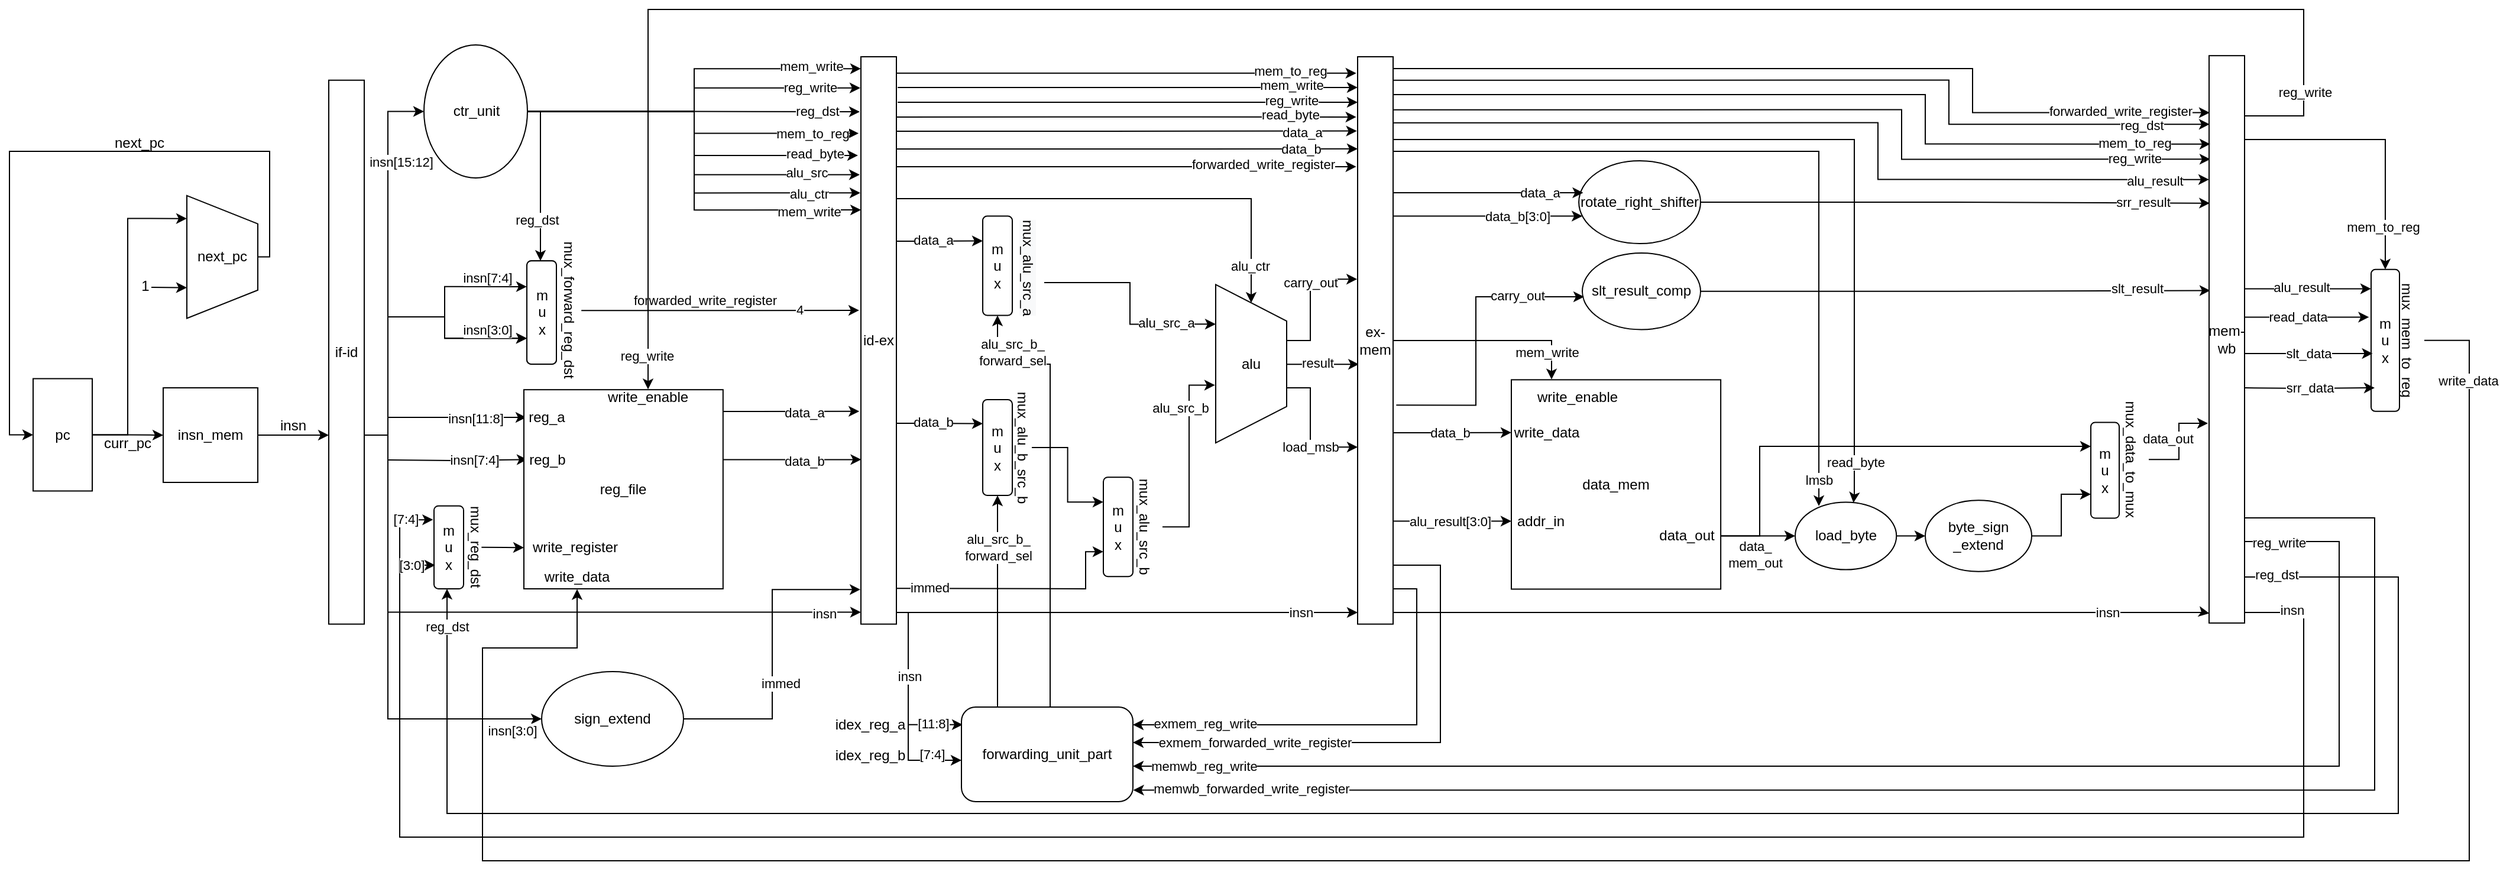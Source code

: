 <mxfile version="17.4.1"><diagram id="X9zZmPEaqtEekRVXDIqs" name="Page-1"><mxGraphModel dx="2631" dy="1833" grid="1" gridSize="10" guides="1" tooltips="1" connect="1" arrows="1" fold="1" page="1" pageScale="1" pageWidth="827" pageHeight="1169" math="0" shadow="0"><root><mxCell id="0"/><mxCell id="1" parent="0"/><mxCell id="cfhEfqjK3iJdFm8jVArX-40" style="edgeStyle=orthogonalEdgeStyle;rounded=0;orthogonalLoop=1;jettySize=auto;html=1;" edge="1" parent="1" source="cfhEfqjK3iJdFm8jVArX-1"><mxGeometry relative="1" as="geometry"><mxPoint x="400" y="570" as="targetPoint"/><Array as="points"><mxPoint x="400" y="570"/></Array></mxGeometry></mxCell><mxCell id="cfhEfqjK3iJdFm8jVArX-1" value="insn_mem" style="whiteSpace=wrap;html=1;aspect=fixed;" vertex="1" parent="1"><mxGeometry x="260" y="530" width="80" height="80" as="geometry"/></mxCell><mxCell id="cfhEfqjK3iJdFm8jVArX-44" style="edgeStyle=orthogonalEdgeStyle;rounded=0;orthogonalLoop=1;jettySize=auto;html=1;entryX=0;entryY=0.5;entryDx=0;entryDy=0;" edge="1" parent="1" source="cfhEfqjK3iJdFm8jVArX-2" target="cfhEfqjK3iJdFm8jVArX-6"><mxGeometry relative="1" as="geometry"><Array as="points"><mxPoint x="450" y="570"/><mxPoint x="450" y="810"/></Array></mxGeometry></mxCell><mxCell id="cfhEfqjK3iJdFm8jVArX-45" value="insn[3:0]" style="edgeLabel;html=1;align=center;verticalAlign=middle;resizable=0;points=[];" vertex="1" connectable="0" parent="cfhEfqjK3iJdFm8jVArX-44"><mxGeometry x="0.694" relative="1" as="geometry"><mxPoint x="34" y="10" as="offset"/></mxGeometry></mxCell><mxCell id="cfhEfqjK3iJdFm8jVArX-46" style="edgeStyle=orthogonalEdgeStyle;rounded=0;orthogonalLoop=1;jettySize=auto;html=1;entryX=0;entryY=0.5;entryDx=0;entryDy=0;" edge="1" parent="1" source="cfhEfqjK3iJdFm8jVArX-2" target="cfhEfqjK3iJdFm8jVArX-7"><mxGeometry relative="1" as="geometry"><Array as="points"><mxPoint x="450" y="570"/><mxPoint x="450" y="296"/></Array></mxGeometry></mxCell><mxCell id="cfhEfqjK3iJdFm8jVArX-47" value="insn[15:12]" style="edgeLabel;html=1;align=center;verticalAlign=middle;resizable=0;points=[];" vertex="1" connectable="0" parent="cfhEfqjK3iJdFm8jVArX-46"><mxGeometry x="0.827" relative="1" as="geometry"><mxPoint x="8" y="42" as="offset"/></mxGeometry></mxCell><mxCell id="cfhEfqjK3iJdFm8jVArX-48" style="edgeStyle=orthogonalEdgeStyle;rounded=0;orthogonalLoop=1;jettySize=auto;html=1;entryX=0;entryY=0.25;entryDx=0;entryDy=0;" edge="1" parent="1" target="cfhEfqjK3iJdFm8jVArX-8"><mxGeometry relative="1" as="geometry"><mxPoint x="450" y="470" as="sourcePoint"/><Array as="points"><mxPoint x="498" y="470"/><mxPoint x="498" y="444"/></Array></mxGeometry></mxCell><mxCell id="cfhEfqjK3iJdFm8jVArX-51" value="insn[7:4]" style="edgeLabel;html=1;align=center;verticalAlign=middle;resizable=0;points=[];" vertex="1" connectable="0" parent="cfhEfqjK3iJdFm8jVArX-48"><mxGeometry x="0.612" y="1" relative="1" as="geometry"><mxPoint x="-6" y="-7" as="offset"/></mxGeometry></mxCell><mxCell id="cfhEfqjK3iJdFm8jVArX-49" style="edgeStyle=orthogonalEdgeStyle;rounded=0;orthogonalLoop=1;jettySize=auto;html=1;entryX=0;entryY=0.75;entryDx=0;entryDy=0;" edge="1" parent="1" target="cfhEfqjK3iJdFm8jVArX-8"><mxGeometry relative="1" as="geometry"><mxPoint x="440" y="570" as="sourcePoint"/><Array as="points"><mxPoint x="450" y="570"/><mxPoint x="450" y="470"/><mxPoint x="498" y="470"/><mxPoint x="498" y="488"/></Array></mxGeometry></mxCell><mxCell id="cfhEfqjK3iJdFm8jVArX-52" value="insn[3:0]" style="edgeLabel;html=1;align=center;verticalAlign=middle;resizable=0;points=[];" vertex="1" connectable="0" parent="cfhEfqjK3iJdFm8jVArX-49"><mxGeometry x="0.473" y="3" relative="1" as="geometry"><mxPoint x="31" y="-4" as="offset"/></mxGeometry></mxCell><mxCell id="cfhEfqjK3iJdFm8jVArX-54" style="edgeStyle=orthogonalEdgeStyle;rounded=0;orthogonalLoop=1;jettySize=auto;html=1;" edge="1" parent="1" target="cfhEfqjK3iJdFm8jVArX-60"><mxGeometry relative="1" as="geometry"><mxPoint x="450" y="570" as="sourcePoint"/><Array as="points"><mxPoint x="450" y="555"/></Array></mxGeometry></mxCell><mxCell id="cfhEfqjK3iJdFm8jVArX-58" value="insn[11:8]" style="edgeLabel;html=1;align=center;verticalAlign=middle;resizable=0;points=[];" vertex="1" connectable="0" parent="cfhEfqjK3iJdFm8jVArX-54"><mxGeometry x="0.341" y="-1" relative="1" as="geometry"><mxPoint as="offset"/></mxGeometry></mxCell><mxCell id="cfhEfqjK3iJdFm8jVArX-57" style="edgeStyle=orthogonalEdgeStyle;rounded=0;orthogonalLoop=1;jettySize=auto;html=1;" edge="1" parent="1" target="cfhEfqjK3iJdFm8jVArX-61"><mxGeometry relative="1" as="geometry"><mxPoint x="450" y="591" as="sourcePoint"/><Array as="points"/></mxGeometry></mxCell><mxCell id="cfhEfqjK3iJdFm8jVArX-59" value="insn[7:4]" style="edgeLabel;html=1;align=center;verticalAlign=middle;resizable=0;points=[];" vertex="1" connectable="0" parent="cfhEfqjK3iJdFm8jVArX-57"><mxGeometry x="0.245" relative="1" as="geometry"><mxPoint as="offset"/></mxGeometry></mxCell><mxCell id="cfhEfqjK3iJdFm8jVArX-91" style="edgeStyle=orthogonalEdgeStyle;rounded=0;orthogonalLoop=1;jettySize=auto;html=1;entryX=0;entryY=0.979;entryDx=0;entryDy=0;entryPerimeter=0;" edge="1" parent="1" target="cfhEfqjK3iJdFm8jVArX-13"><mxGeometry relative="1" as="geometry"><mxPoint x="450" y="570" as="sourcePoint"/><Array as="points"><mxPoint x="450" y="720"/></Array></mxGeometry></mxCell><mxCell id="cfhEfqjK3iJdFm8jVArX-92" value="insn" style="edgeLabel;html=1;align=center;verticalAlign=middle;resizable=0;points=[];" vertex="1" connectable="0" parent="cfhEfqjK3iJdFm8jVArX-91"><mxGeometry x="0.888" y="-1" relative="1" as="geometry"><mxPoint as="offset"/></mxGeometry></mxCell><mxCell id="cfhEfqjK3iJdFm8jVArX-2" value="if-id" style="rounded=0;whiteSpace=wrap;html=1;" vertex="1" parent="1"><mxGeometry x="400" y="269.84" width="30" height="460" as="geometry"/></mxCell><mxCell id="cfhEfqjK3iJdFm8jVArX-35" style="edgeStyle=orthogonalEdgeStyle;rounded=0;orthogonalLoop=1;jettySize=auto;html=1;entryX=0;entryY=0.5;entryDx=0;entryDy=0;" edge="1" parent="1" source="cfhEfqjK3iJdFm8jVArX-4" target="cfhEfqjK3iJdFm8jVArX-1"><mxGeometry relative="1" as="geometry"/></mxCell><mxCell id="cfhEfqjK3iJdFm8jVArX-37" style="edgeStyle=orthogonalEdgeStyle;rounded=0;orthogonalLoop=1;jettySize=auto;html=1;entryX=0.187;entryY=1;entryDx=0;entryDy=0;entryPerimeter=0;" edge="1" parent="1" source="cfhEfqjK3iJdFm8jVArX-4" target="cfhEfqjK3iJdFm8jVArX-21"><mxGeometry relative="1" as="geometry"><Array as="points"><mxPoint x="230" y="570"/><mxPoint x="230" y="387"/></Array></mxGeometry></mxCell><mxCell id="cfhEfqjK3iJdFm8jVArX-4" value="pc" style="rounded=0;whiteSpace=wrap;html=1;" vertex="1" parent="1"><mxGeometry x="150" y="522.25" width="50" height="95" as="geometry"/></mxCell><mxCell id="cfhEfqjK3iJdFm8jVArX-87" style="edgeStyle=orthogonalEdgeStyle;rounded=0;orthogonalLoop=1;jettySize=auto;html=1;entryX=-0.015;entryY=0.939;entryDx=0;entryDy=0;entryPerimeter=0;" edge="1" parent="1" source="cfhEfqjK3iJdFm8jVArX-6" target="cfhEfqjK3iJdFm8jVArX-13"><mxGeometry relative="1" as="geometry"/></mxCell><mxCell id="cfhEfqjK3iJdFm8jVArX-88" value="immed" style="edgeLabel;html=1;align=center;verticalAlign=middle;resizable=0;points=[];" vertex="1" connectable="0" parent="cfhEfqjK3iJdFm8jVArX-87"><mxGeometry x="-0.615" y="2" relative="1" as="geometry"><mxPoint x="32" y="-28" as="offset"/></mxGeometry></mxCell><mxCell id="cfhEfqjK3iJdFm8jVArX-6" value="sign_extend" style="ellipse;whiteSpace=wrap;html=1;" vertex="1" parent="1"><mxGeometry x="580" y="770" width="120" height="80" as="geometry"/></mxCell><mxCell id="cfhEfqjK3iJdFm8jVArX-62" style="edgeStyle=orthogonalEdgeStyle;rounded=0;orthogonalLoop=1;jettySize=auto;html=1;" edge="1" parent="1" source="cfhEfqjK3iJdFm8jVArX-7" target="cfhEfqjK3iJdFm8jVArX-8"><mxGeometry relative="1" as="geometry"><Array as="points"><mxPoint x="579" y="296"/></Array></mxGeometry></mxCell><mxCell id="cfhEfqjK3iJdFm8jVArX-63" value="reg_dst" style="edgeLabel;html=1;align=center;verticalAlign=middle;resizable=0;points=[];" vertex="1" connectable="0" parent="cfhEfqjK3iJdFm8jVArX-62"><mxGeometry x="0.485" y="-3" relative="1" as="geometry"><mxPoint as="offset"/></mxGeometry></mxCell><mxCell id="cfhEfqjK3iJdFm8jVArX-69" style="edgeStyle=orthogonalEdgeStyle;rounded=0;orthogonalLoop=1;jettySize=auto;html=1;entryX=-0.033;entryY=0.097;entryDx=0;entryDy=0;entryPerimeter=0;" edge="1" parent="1" source="cfhEfqjK3iJdFm8jVArX-7" target="cfhEfqjK3iJdFm8jVArX-13"><mxGeometry relative="1" as="geometry"/></mxCell><mxCell id="cfhEfqjK3iJdFm8jVArX-70" value="reg_dst" style="edgeLabel;html=1;align=center;verticalAlign=middle;resizable=0;points=[];" vertex="1" connectable="0" parent="cfhEfqjK3iJdFm8jVArX-69"><mxGeometry x="0.743" y="1" relative="1" as="geometry"><mxPoint as="offset"/></mxGeometry></mxCell><mxCell id="cfhEfqjK3iJdFm8jVArX-71" style="edgeStyle=orthogonalEdgeStyle;rounded=0;orthogonalLoop=1;jettySize=auto;html=1;entryX=-0.017;entryY=0.055;entryDx=0;entryDy=0;entryPerimeter=0;" edge="1" parent="1" source="cfhEfqjK3iJdFm8jVArX-7" target="cfhEfqjK3iJdFm8jVArX-13"><mxGeometry relative="1" as="geometry"/></mxCell><mxCell id="cfhEfqjK3iJdFm8jVArX-72" value="reg_write" style="edgeLabel;html=1;align=center;verticalAlign=middle;resizable=0;points=[];" vertex="1" connectable="0" parent="cfhEfqjK3iJdFm8jVArX-71"><mxGeometry x="0.72" y="1" relative="1" as="geometry"><mxPoint as="offset"/></mxGeometry></mxCell><mxCell id="cfhEfqjK3iJdFm8jVArX-73" style="edgeStyle=orthogonalEdgeStyle;rounded=0;orthogonalLoop=1;jettySize=auto;html=1;entryX=0;entryY=0.021;entryDx=0;entryDy=0;entryPerimeter=0;" edge="1" parent="1" source="cfhEfqjK3iJdFm8jVArX-7" target="cfhEfqjK3iJdFm8jVArX-13"><mxGeometry relative="1" as="geometry"/></mxCell><mxCell id="cfhEfqjK3iJdFm8jVArX-74" value="mem_write" style="edgeLabel;html=1;align=center;verticalAlign=middle;resizable=0;points=[];" vertex="1" connectable="0" parent="cfhEfqjK3iJdFm8jVArX-73"><mxGeometry x="0.732" y="2" relative="1" as="geometry"><mxPoint as="offset"/></mxGeometry></mxCell><mxCell id="cfhEfqjK3iJdFm8jVArX-75" style="edgeStyle=orthogonalEdgeStyle;rounded=0;orthogonalLoop=1;jettySize=auto;html=1;entryX=-0.067;entryY=0.135;entryDx=0;entryDy=0;entryPerimeter=0;" edge="1" parent="1" source="cfhEfqjK3iJdFm8jVArX-7" target="cfhEfqjK3iJdFm8jVArX-13"><mxGeometry relative="1" as="geometry"/></mxCell><mxCell id="cfhEfqjK3iJdFm8jVArX-76" value="mem_to_reg" style="edgeLabel;html=1;align=center;verticalAlign=middle;resizable=0;points=[];" vertex="1" connectable="0" parent="cfhEfqjK3iJdFm8jVArX-75"><mxGeometry x="0.736" relative="1" as="geometry"><mxPoint as="offset"/></mxGeometry></mxCell><mxCell id="cfhEfqjK3iJdFm8jVArX-77" style="edgeStyle=orthogonalEdgeStyle;rounded=0;orthogonalLoop=1;jettySize=auto;html=1;entryX=-0.083;entryY=0.174;entryDx=0;entryDy=0;entryPerimeter=0;" edge="1" parent="1" source="cfhEfqjK3iJdFm8jVArX-7" target="cfhEfqjK3iJdFm8jVArX-13"><mxGeometry relative="1" as="geometry"/></mxCell><mxCell id="cfhEfqjK3iJdFm8jVArX-78" value="read_byte" style="edgeLabel;html=1;align=center;verticalAlign=middle;resizable=0;points=[];" vertex="1" connectable="0" parent="cfhEfqjK3iJdFm8jVArX-77"><mxGeometry x="0.805" y="-2" relative="1" as="geometry"><mxPoint x="-6" y="-4" as="offset"/></mxGeometry></mxCell><mxCell id="cfhEfqjK3iJdFm8jVArX-79" style="edgeStyle=orthogonalEdgeStyle;rounded=0;orthogonalLoop=1;jettySize=auto;html=1;entryX=-0.033;entryY=0.208;entryDx=0;entryDy=0;entryPerimeter=0;" edge="1" parent="1" source="cfhEfqjK3iJdFm8jVArX-7" target="cfhEfqjK3iJdFm8jVArX-13"><mxGeometry relative="1" as="geometry"/></mxCell><mxCell id="cfhEfqjK3iJdFm8jVArX-80" value="alu_src" style="edgeLabel;html=1;align=center;verticalAlign=middle;resizable=0;points=[];" vertex="1" connectable="0" parent="cfhEfqjK3iJdFm8jVArX-79"><mxGeometry x="0.728" y="2" relative="1" as="geometry"><mxPoint as="offset"/></mxGeometry></mxCell><mxCell id="cfhEfqjK3iJdFm8jVArX-81" style="edgeStyle=orthogonalEdgeStyle;rounded=0;orthogonalLoop=1;jettySize=auto;html=1;entryX=-0.017;entryY=0.24;entryDx=0;entryDy=0;entryPerimeter=0;" edge="1" parent="1" source="cfhEfqjK3iJdFm8jVArX-7" target="cfhEfqjK3iJdFm8jVArX-13"><mxGeometry relative="1" as="geometry"/></mxCell><mxCell id="cfhEfqjK3iJdFm8jVArX-82" value="alu_ctr" style="edgeLabel;html=1;align=center;verticalAlign=middle;resizable=0;points=[];" vertex="1" connectable="0" parent="cfhEfqjK3iJdFm8jVArX-81"><mxGeometry x="0.752" y="-1" relative="1" as="geometry"><mxPoint as="offset"/></mxGeometry></mxCell><mxCell id="cfhEfqjK3iJdFm8jVArX-89" style="edgeStyle=orthogonalEdgeStyle;rounded=0;orthogonalLoop=1;jettySize=auto;html=1;entryX=0.003;entryY=0.27;entryDx=0;entryDy=0;entryPerimeter=0;" edge="1" parent="1" source="cfhEfqjK3iJdFm8jVArX-7" target="cfhEfqjK3iJdFm8jVArX-13"><mxGeometry relative="1" as="geometry"/></mxCell><mxCell id="cfhEfqjK3iJdFm8jVArX-90" value="mem_write" style="edgeLabel;html=1;align=center;verticalAlign=middle;resizable=0;points=[];" vertex="1" connectable="0" parent="cfhEfqjK3iJdFm8jVArX-89"><mxGeometry x="0.758" y="-1" relative="1" as="geometry"><mxPoint as="offset"/></mxGeometry></mxCell><mxCell id="cfhEfqjK3iJdFm8jVArX-7" value="ctr_unit" style="ellipse;whiteSpace=wrap;html=1;rotation=0;" vertex="1" parent="1"><mxGeometry x="480.5" y="240" width="87.5" height="112.5" as="geometry"/></mxCell><mxCell id="cfhEfqjK3iJdFm8jVArX-8" value="m&lt;br&gt;u&lt;br&gt;x" style="rounded=1;whiteSpace=wrap;html=1;" vertex="1" parent="1"><mxGeometry x="567.5" y="422.59" width="25" height="87.41" as="geometry"/></mxCell><mxCell id="cfhEfqjK3iJdFm8jVArX-227" style="edgeStyle=orthogonalEdgeStyle;rounded=0;orthogonalLoop=1;jettySize=auto;html=1;" edge="1" parent="1" source="cfhEfqjK3iJdFm8jVArX-9" target="cfhEfqjK3iJdFm8jVArX-226"><mxGeometry relative="1" as="geometry"/></mxCell><mxCell id="cfhEfqjK3iJdFm8jVArX-9" value="mux_reg_dst" style="text;html=1;strokeColor=none;fillColor=none;align=center;verticalAlign=middle;whiteSpace=wrap;rounded=0;rotation=90;" vertex="1" parent="1"><mxGeometry x="494.21" y="659.96" width="60" height="9.92" as="geometry"/></mxCell><mxCell id="cfhEfqjK3iJdFm8jVArX-10" value="m&lt;br&gt;u&lt;br&gt;x" style="rounded=1;whiteSpace=wrap;html=1;" vertex="1" parent="1"><mxGeometry x="489" y="629.84" width="25" height="70.16" as="geometry"/></mxCell><mxCell id="cfhEfqjK3iJdFm8jVArX-83" style="edgeStyle=orthogonalEdgeStyle;rounded=0;orthogonalLoop=1;jettySize=auto;html=1;entryX=-0.047;entryY=0.625;entryDx=0;entryDy=0;entryPerimeter=0;" edge="1" parent="1" source="cfhEfqjK3iJdFm8jVArX-12" target="cfhEfqjK3iJdFm8jVArX-13"><mxGeometry relative="1" as="geometry"><Array as="points"><mxPoint x="760" y="550"/><mxPoint x="760" y="550"/></Array></mxGeometry></mxCell><mxCell id="cfhEfqjK3iJdFm8jVArX-84" value="data_a" style="edgeLabel;html=1;align=center;verticalAlign=middle;resizable=0;points=[];" vertex="1" connectable="0" parent="cfhEfqjK3iJdFm8jVArX-83"><mxGeometry x="0.188" y="-1" relative="1" as="geometry"><mxPoint as="offset"/></mxGeometry></mxCell><mxCell id="cfhEfqjK3iJdFm8jVArX-85" style="edgeStyle=orthogonalEdgeStyle;rounded=0;orthogonalLoop=1;jettySize=auto;html=1;entryX=0.008;entryY=0.71;entryDx=0;entryDy=0;entryPerimeter=0;" edge="1" parent="1" source="cfhEfqjK3iJdFm8jVArX-12" target="cfhEfqjK3iJdFm8jVArX-13"><mxGeometry relative="1" as="geometry"><Array as="points"><mxPoint x="792" y="591"/></Array></mxGeometry></mxCell><mxCell id="cfhEfqjK3iJdFm8jVArX-86" value="data_b" style="edgeLabel;html=1;align=center;verticalAlign=middle;resizable=0;points=[];" vertex="1" connectable="0" parent="cfhEfqjK3iJdFm8jVArX-85"><mxGeometry x="0.161" y="-1" relative="1" as="geometry"><mxPoint as="offset"/></mxGeometry></mxCell><mxCell id="cfhEfqjK3iJdFm8jVArX-12" value="reg_file" style="whiteSpace=wrap;html=1;aspect=fixed;" vertex="1" parent="1"><mxGeometry x="565" y="531.59" width="168.41" height="168.41" as="geometry"/></mxCell><mxCell id="cfhEfqjK3iJdFm8jVArX-97" style="edgeStyle=orthogonalEdgeStyle;rounded=0;orthogonalLoop=1;jettySize=auto;html=1;entryX=0;entryY=0.25;entryDx=0;entryDy=0;" edge="1" parent="1" source="cfhEfqjK3iJdFm8jVArX-13" target="cfhEfqjK3iJdFm8jVArX-14"><mxGeometry relative="1" as="geometry"><Array as="points"><mxPoint x="900" y="406"/><mxPoint x="900" y="406"/></Array></mxGeometry></mxCell><mxCell id="cfhEfqjK3iJdFm8jVArX-98" value="data_a" style="edgeLabel;html=1;align=center;verticalAlign=middle;resizable=0;points=[];" vertex="1" connectable="0" parent="cfhEfqjK3iJdFm8jVArX-97"><mxGeometry x="0.161" y="3" relative="1" as="geometry"><mxPoint x="-12" y="2" as="offset"/></mxGeometry></mxCell><mxCell id="cfhEfqjK3iJdFm8jVArX-99" style="edgeStyle=orthogonalEdgeStyle;rounded=0;orthogonalLoop=1;jettySize=auto;html=1;entryX=0;entryY=0.25;entryDx=0;entryDy=0;" edge="1" parent="1" source="cfhEfqjK3iJdFm8jVArX-13" target="cfhEfqjK3iJdFm8jVArX-18"><mxGeometry relative="1" as="geometry"><Array as="points"><mxPoint x="900" y="560"/><mxPoint x="900" y="560"/></Array></mxGeometry></mxCell><mxCell id="cfhEfqjK3iJdFm8jVArX-100" value="data_b" style="edgeLabel;html=1;align=center;verticalAlign=middle;resizable=0;points=[];" vertex="1" connectable="0" parent="cfhEfqjK3iJdFm8jVArX-99"><mxGeometry x="0.158" relative="1" as="geometry"><mxPoint x="-12" y="-1" as="offset"/></mxGeometry></mxCell><mxCell id="cfhEfqjK3iJdFm8jVArX-101" style="edgeStyle=orthogonalEdgeStyle;rounded=0;orthogonalLoop=1;jettySize=auto;html=1;entryX=0;entryY=0.75;entryDx=0;entryDy=0;exitX=1.012;exitY=0.937;exitDx=0;exitDy=0;exitPerimeter=0;" edge="1" parent="1" source="cfhEfqjK3iJdFm8jVArX-13" target="cfhEfqjK3iJdFm8jVArX-17"><mxGeometry relative="1" as="geometry"><Array as="points"><mxPoint x="883" y="700"/><mxPoint x="1040" y="700"/><mxPoint x="1040" y="669"/></Array></mxGeometry></mxCell><mxCell id="cfhEfqjK3iJdFm8jVArX-102" value="immed" style="edgeLabel;html=1;align=center;verticalAlign=middle;resizable=0;points=[];" vertex="1" connectable="0" parent="cfhEfqjK3iJdFm8jVArX-101"><mxGeometry x="-0.735" y="1" relative="1" as="geometry"><mxPoint as="offset"/></mxGeometry></mxCell><mxCell id="cfhEfqjK3iJdFm8jVArX-116" style="edgeStyle=orthogonalEdgeStyle;rounded=0;orthogonalLoop=1;jettySize=auto;html=1;entryX=0;entryY=0.25;entryDx=0;entryDy=0;" edge="1" parent="1"><mxGeometry relative="1" as="geometry"><mxPoint x="880" y="327.95" as="sourcePoint"/><mxPoint x="1270.0" y="327.91" as="targetPoint"/><Array as="points"><mxPoint x="910" y="327.95"/><mxPoint x="910" y="327.95"/></Array></mxGeometry></mxCell><mxCell id="cfhEfqjK3iJdFm8jVArX-117" value="data_b" style="edgeLabel;html=1;align=center;verticalAlign=middle;resizable=0;points=[];" vertex="1" connectable="0" parent="cfhEfqjK3iJdFm8jVArX-116"><mxGeometry x="0.75" relative="1" as="geometry"><mxPoint as="offset"/></mxGeometry></mxCell><mxCell id="cfhEfqjK3iJdFm8jVArX-118" style="edgeStyle=orthogonalEdgeStyle;rounded=0;orthogonalLoop=1;jettySize=auto;html=1;entryX=-0.022;entryY=0.206;entryDx=0;entryDy=0;entryPerimeter=0;" edge="1" parent="1"><mxGeometry relative="1" as="geometry"><mxPoint x="880" y="312.95" as="sourcePoint"/><mxPoint x="1269.34" y="312.797" as="targetPoint"/><Array as="points"><mxPoint x="1060" y="312.95"/><mxPoint x="1060" y="312.95"/></Array></mxGeometry></mxCell><mxCell id="cfhEfqjK3iJdFm8jVArX-119" value="data_a" style="edgeLabel;html=1;align=center;verticalAlign=middle;resizable=0;points=[];" vertex="1" connectable="0" parent="cfhEfqjK3iJdFm8jVArX-118"><mxGeometry x="0.76" y="-1" relative="1" as="geometry"><mxPoint as="offset"/></mxGeometry></mxCell><mxCell id="cfhEfqjK3iJdFm8jVArX-120" style="edgeStyle=orthogonalEdgeStyle;rounded=0;orthogonalLoop=1;jettySize=auto;html=1;entryX=-0.038;entryY=0.173;entryDx=0;entryDy=0;entryPerimeter=0;" edge="1" parent="1"><mxGeometry relative="1" as="geometry"><mxPoint x="880" y="300.95" as="sourcePoint"/><mxPoint x="1268.86" y="300.962" as="targetPoint"/><Array as="points"><mxPoint x="1040" y="300.95"/><mxPoint x="1040" y="300.95"/></Array></mxGeometry></mxCell><mxCell id="cfhEfqjK3iJdFm8jVArX-121" value="read_byte" style="edgeLabel;html=1;align=center;verticalAlign=middle;resizable=0;points=[];" vertex="1" connectable="0" parent="cfhEfqjK3iJdFm8jVArX-120"><mxGeometry x="0.713" y="2" relative="1" as="geometry"><mxPoint as="offset"/></mxGeometry></mxCell><mxCell id="cfhEfqjK3iJdFm8jVArX-132" style="edgeStyle=orthogonalEdgeStyle;rounded=0;orthogonalLoop=1;jettySize=auto;html=1;entryX=1;entryY=0.5;entryDx=0;entryDy=0;" edge="1" parent="1" source="cfhEfqjK3iJdFm8jVArX-13" target="cfhEfqjK3iJdFm8jVArX-20"><mxGeometry relative="1" as="geometry"><Array as="points"><mxPoint x="1180" y="370"/></Array></mxGeometry></mxCell><mxCell id="cfhEfqjK3iJdFm8jVArX-133" value="alu_ctr" style="edgeLabel;html=1;align=center;verticalAlign=middle;resizable=0;points=[];" vertex="1" connectable="0" parent="cfhEfqjK3iJdFm8jVArX-132"><mxGeometry x="0.837" y="-1" relative="1" as="geometry"><mxPoint as="offset"/></mxGeometry></mxCell><mxCell id="cfhEfqjK3iJdFm8jVArX-240" style="edgeStyle=orthogonalEdgeStyle;rounded=0;orthogonalLoop=1;jettySize=auto;html=1;entryX=0.007;entryY=0.186;entryDx=0;entryDy=0;entryPerimeter=0;" edge="1" parent="1" source="cfhEfqjK3iJdFm8jVArX-13" target="cfhEfqjK3iJdFm8jVArX-33"><mxGeometry relative="1" as="geometry"><Array as="points"><mxPoint x="890" y="720"/><mxPoint x="890" y="815"/></Array></mxGeometry></mxCell><mxCell id="cfhEfqjK3iJdFm8jVArX-244" value="[11:8]" style="edgeLabel;html=1;align=center;verticalAlign=middle;resizable=0;points=[];" vertex="1" connectable="0" parent="cfhEfqjK3iJdFm8jVArX-240"><mxGeometry x="0.662" y="1" relative="1" as="geometry"><mxPoint as="offset"/></mxGeometry></mxCell><mxCell id="cfhEfqjK3iJdFm8jVArX-241" value="[7:4]" style="edgeStyle=orthogonalEdgeStyle;rounded=0;orthogonalLoop=1;jettySize=auto;html=1;entryX=0;entryY=0.75;entryDx=0;entryDy=0;" edge="1" parent="1"><mxGeometry x="0.722" y="5" relative="1" as="geometry"><mxPoint x="900" y="720" as="sourcePoint"/><mxPoint x="935.0" y="845" as="targetPoint"/><Array as="points"><mxPoint x="890" y="720"/><mxPoint x="890" y="845"/></Array><mxPoint as="offset"/></mxGeometry></mxCell><mxCell id="cfhEfqjK3iJdFm8jVArX-243" value="insn" style="edgeLabel;html=1;align=center;verticalAlign=middle;resizable=0;points=[];" vertex="1" connectable="0" parent="cfhEfqjK3iJdFm8jVArX-241"><mxGeometry x="-0.612" y="1" relative="1" as="geometry"><mxPoint y="29" as="offset"/></mxGeometry></mxCell><mxCell id="cfhEfqjK3iJdFm8jVArX-13" value="id-ex" style="rounded=0;whiteSpace=wrap;html=1;" vertex="1" parent="1"><mxGeometry x="850" y="250" width="30" height="479.84" as="geometry"/></mxCell><mxCell id="cfhEfqjK3iJdFm8jVArX-14" value="m&lt;br&gt;u&lt;br&gt;x" style="rounded=1;whiteSpace=wrap;html=1;" vertex="1" parent="1"><mxGeometry x="953" y="384.75" width="25" height="84" as="geometry"/></mxCell><mxCell id="cfhEfqjK3iJdFm8jVArX-104" style="edgeStyle=orthogonalEdgeStyle;rounded=0;orthogonalLoop=1;jettySize=auto;html=1;entryX=0.635;entryY=1.009;entryDx=0;entryDy=0;entryPerimeter=0;" edge="1" parent="1" source="cfhEfqjK3iJdFm8jVArX-15" target="cfhEfqjK3iJdFm8jVArX-20"><mxGeometry relative="1" as="geometry"/></mxCell><mxCell id="cfhEfqjK3iJdFm8jVArX-108" value="alu_src_b" style="edgeLabel;html=1;align=center;verticalAlign=middle;resizable=0;points=[];" vertex="1" connectable="0" parent="cfhEfqjK3iJdFm8jVArX-104"><mxGeometry x="0.154" relative="1" as="geometry"><mxPoint x="-8" y="-28" as="offset"/></mxGeometry></mxCell><mxCell id="cfhEfqjK3iJdFm8jVArX-15" value="mux_alu_src_b" style="text;html=1;strokeColor=none;fillColor=none;align=center;verticalAlign=middle;whiteSpace=wrap;rounded=0;rotation=90;" vertex="1" parent="1"><mxGeometry x="1060" y="632.59" width="60" height="30" as="geometry"/></mxCell><mxCell id="cfhEfqjK3iJdFm8jVArX-105" style="edgeStyle=orthogonalEdgeStyle;rounded=0;orthogonalLoop=1;jettySize=auto;html=1;entryX=0.75;entryY=0;entryDx=0;entryDy=0;" edge="1" parent="1" source="cfhEfqjK3iJdFm8jVArX-16" target="cfhEfqjK3iJdFm8jVArX-20"><mxGeometry relative="1" as="geometry"/></mxCell><mxCell id="cfhEfqjK3iJdFm8jVArX-107" value="alu_src_a" style="edgeLabel;html=1;align=center;verticalAlign=middle;resizable=0;points=[];" vertex="1" connectable="0" parent="cfhEfqjK3iJdFm8jVArX-105"><mxGeometry x="0.531" y="1" relative="1" as="geometry"><mxPoint as="offset"/></mxGeometry></mxCell><mxCell id="cfhEfqjK3iJdFm8jVArX-16" value="&lt;span style=&quot;color: rgb(0 , 0 , 0) ; font-family: &amp;#34;helvetica&amp;#34; ; font-size: 12px ; font-style: normal ; font-weight: 400 ; letter-spacing: normal ; text-align: center ; text-indent: 0px ; text-transform: none ; word-spacing: 0px ; background-color: rgb(248 , 249 , 250) ; display: inline ; float: none&quot;&gt;mux_alu_src_a&lt;/span&gt;" style="text;whiteSpace=wrap;html=1;rotation=90;" vertex="1" parent="1"><mxGeometry x="935" y="426" width="110" height="30" as="geometry"/></mxCell><mxCell id="cfhEfqjK3iJdFm8jVArX-17" value="m&lt;br&gt;u&lt;br&gt;x" style="rounded=1;whiteSpace=wrap;html=1;" vertex="1" parent="1"><mxGeometry x="1055" y="605.59" width="25" height="84" as="geometry"/></mxCell><mxCell id="cfhEfqjK3iJdFm8jVArX-18" value="m&lt;br&gt;u&lt;br&gt;x" style="rounded=1;whiteSpace=wrap;html=1;" vertex="1" parent="1"><mxGeometry x="953" y="540" width="25" height="81" as="geometry"/></mxCell><mxCell id="cfhEfqjK3iJdFm8jVArX-103" style="edgeStyle=orthogonalEdgeStyle;rounded=0;orthogonalLoop=1;jettySize=auto;html=1;entryX=0;entryY=0.25;entryDx=0;entryDy=0;" edge="1" parent="1" source="cfhEfqjK3iJdFm8jVArX-19" target="cfhEfqjK3iJdFm8jVArX-17"><mxGeometry relative="1" as="geometry"><mxPoint x="1000" y="581" as="sourcePoint"/></mxGeometry></mxCell><mxCell id="cfhEfqjK3iJdFm8jVArX-19" value="mux_alu_b_src_b" style="text;html=1;strokeColor=none;fillColor=none;align=center;verticalAlign=middle;whiteSpace=wrap;rounded=0;rotation=90;" vertex="1" parent="1"><mxGeometry x="956.75" y="572.75" width="60" height="15.5" as="geometry"/></mxCell><mxCell id="cfhEfqjK3iJdFm8jVArX-110" style="edgeStyle=orthogonalEdgeStyle;rounded=0;orthogonalLoop=1;jettySize=auto;html=1;entryX=0.036;entryY=0.542;entryDx=0;entryDy=0;entryPerimeter=0;" edge="1" parent="1" source="cfhEfqjK3iJdFm8jVArX-20" target="cfhEfqjK3iJdFm8jVArX-109"><mxGeometry relative="1" as="geometry"><Array as="points"><mxPoint x="1240" y="510"/></Array></mxGeometry></mxCell><mxCell id="cfhEfqjK3iJdFm8jVArX-111" value="result" style="edgeLabel;html=1;align=center;verticalAlign=middle;resizable=0;points=[];" vertex="1" connectable="0" parent="cfhEfqjK3iJdFm8jVArX-110"><mxGeometry x="-0.151" y="1" relative="1" as="geometry"><mxPoint as="offset"/></mxGeometry></mxCell><mxCell id="cfhEfqjK3iJdFm8jVArX-112" style="edgeStyle=orthogonalEdgeStyle;rounded=0;orthogonalLoop=1;jettySize=auto;html=1;entryX=-0.014;entryY=0.392;entryDx=0;entryDy=0;entryPerimeter=0;" edge="1" parent="1" source="cfhEfqjK3iJdFm8jVArX-20" target="cfhEfqjK3iJdFm8jVArX-109"><mxGeometry relative="1" as="geometry"><Array as="points"><mxPoint x="1230" y="490"/><mxPoint x="1230" y="438"/></Array></mxGeometry></mxCell><mxCell id="cfhEfqjK3iJdFm8jVArX-113" value="carry_out" style="edgeLabel;html=1;align=center;verticalAlign=middle;resizable=0;points=[];" vertex="1" connectable="0" parent="cfhEfqjK3iJdFm8jVArX-112"><mxGeometry x="0.541" y="1" relative="1" as="geometry"><mxPoint x="-14" y="4" as="offset"/></mxGeometry></mxCell><mxCell id="cfhEfqjK3iJdFm8jVArX-114" style="edgeStyle=orthogonalEdgeStyle;rounded=0;orthogonalLoop=1;jettySize=auto;html=1;entryX=0;entryY=0.688;entryDx=0;entryDy=0;entryPerimeter=0;" edge="1" parent="1" source="cfhEfqjK3iJdFm8jVArX-20" target="cfhEfqjK3iJdFm8jVArX-109"><mxGeometry relative="1" as="geometry"><Array as="points"><mxPoint x="1230" y="530"/><mxPoint x="1230" y="580"/></Array></mxGeometry></mxCell><mxCell id="cfhEfqjK3iJdFm8jVArX-115" value="load_msb" style="edgeLabel;html=1;align=center;verticalAlign=middle;resizable=0;points=[];" vertex="1" connectable="0" parent="cfhEfqjK3iJdFm8jVArX-114"><mxGeometry x="0.485" y="1" relative="1" as="geometry"><mxPoint x="-12" y="1" as="offset"/></mxGeometry></mxCell><mxCell id="cfhEfqjK3iJdFm8jVArX-20" value="alu" style="verticalLabelPosition=middle;verticalAlign=middle;html=1;shape=trapezoid;perimeter=trapezoidPerimeter;whiteSpace=wrap;size=0.23;arcSize=10;flipV=1;labelPosition=center;align=center;rotation=0;flipH=1;direction=north;" vertex="1" parent="1"><mxGeometry x="1150" y="442.71" width="60" height="133.84" as="geometry"/></mxCell><mxCell id="cfhEfqjK3iJdFm8jVArX-36" style="edgeStyle=orthogonalEdgeStyle;rounded=0;orthogonalLoop=1;jettySize=auto;html=1;entryX=0;entryY=0.5;entryDx=0;entryDy=0;" edge="1" parent="1" source="cfhEfqjK3iJdFm8jVArX-21" target="cfhEfqjK3iJdFm8jVArX-4"><mxGeometry relative="1" as="geometry"><Array as="points"><mxPoint x="350" y="419"/><mxPoint x="350" y="330"/><mxPoint x="130" y="330"/><mxPoint x="130" y="570"/></Array></mxGeometry></mxCell><mxCell id="cfhEfqjK3iJdFm8jVArX-21" value="next_pc" style="verticalLabelPosition=middle;verticalAlign=middle;html=1;shape=trapezoid;perimeter=trapezoidPerimeter;whiteSpace=wrap;size=0.23;arcSize=10;flipV=1;labelPosition=center;align=center;rotation=0;flipH=1;direction=north;" vertex="1" parent="1"><mxGeometry x="280" y="367.41" width="60" height="103.84" as="geometry"/></mxCell><mxCell id="cfhEfqjK3iJdFm8jVArX-185" style="edgeStyle=orthogonalEdgeStyle;rounded=0;orthogonalLoop=1;jettySize=auto;html=1;entryX=0;entryY=0.25;entryDx=0;entryDy=0;exitX=1;exitY=0.5;exitDx=0;exitDy=0;" edge="1" parent="1" source="cfhEfqjK3iJdFm8jVArX-166" target="cfhEfqjK3iJdFm8jVArX-30"><mxGeometry relative="1" as="geometry"><Array as="points"><mxPoint x="1610" y="655"/><mxPoint x="1610" y="580"/></Array></mxGeometry></mxCell><mxCell id="cfhEfqjK3iJdFm8jVArX-23" value="data_mem" style="whiteSpace=wrap;html=1;aspect=fixed;" vertex="1" parent="1"><mxGeometry x="1400" y="523.19" width="177.06" height="177.06" as="geometry"/></mxCell><mxCell id="cfhEfqjK3iJdFm8jVArX-24" value="m&lt;br&gt;u&lt;br&gt;x" style="rounded=1;whiteSpace=wrap;html=1;" vertex="1" parent="1"><mxGeometry x="2127" y="429.92" width="24" height="120" as="geometry"/></mxCell><mxCell id="cfhEfqjK3iJdFm8jVArX-212" style="edgeStyle=orthogonalEdgeStyle;rounded=0;orthogonalLoop=1;jettySize=auto;html=1;entryX=0.5;entryY=1;entryDx=0;entryDy=0;" edge="1" parent="1" source="cfhEfqjK3iJdFm8jVArX-25" target="cfhEfqjK3iJdFm8jVArX-213"><mxGeometry relative="1" as="geometry"><mxPoint x="550" y="710" as="targetPoint"/><Array as="points"><mxPoint x="2210" y="490"/><mxPoint x="2210" y="930"/><mxPoint x="530" y="930"/><mxPoint x="530" y="750"/><mxPoint x="610" y="750"/></Array></mxGeometry></mxCell><mxCell id="cfhEfqjK3iJdFm8jVArX-218" value="write_data" style="edgeLabel;html=1;align=center;verticalAlign=middle;resizable=0;points=[];" vertex="1" connectable="0" parent="cfhEfqjK3iJdFm8jVArX-212"><mxGeometry x="-0.942" y="-1" relative="1" as="geometry"><mxPoint as="offset"/></mxGeometry></mxCell><mxCell id="cfhEfqjK3iJdFm8jVArX-25" value="mux_mem_to_reg" style="text;html=1;strokeColor=none;fillColor=none;align=center;verticalAlign=middle;whiteSpace=wrap;rounded=0;rotation=90;" vertex="1" parent="1"><mxGeometry x="2127" y="474.92" width="60" height="30" as="geometry"/></mxCell><mxCell id="cfhEfqjK3iJdFm8jVArX-188" style="edgeStyle=orthogonalEdgeStyle;rounded=0;orthogonalLoop=1;jettySize=auto;html=1;entryX=0.033;entryY=0.414;entryDx=0;entryDy=0;entryPerimeter=0;" edge="1" parent="1" source="cfhEfqjK3iJdFm8jVArX-27" target="cfhEfqjK3iJdFm8jVArX-160"><mxGeometry relative="1" as="geometry"/></mxCell><mxCell id="cfhEfqjK3iJdFm8jVArX-193" value="slt_result" style="edgeLabel;html=1;align=center;verticalAlign=middle;resizable=0;points=[];" vertex="1" connectable="0" parent="cfhEfqjK3iJdFm8jVArX-188"><mxGeometry x="0.712" y="2" relative="1" as="geometry"><mxPoint as="offset"/></mxGeometry></mxCell><mxCell id="cfhEfqjK3iJdFm8jVArX-27" value="slt_result_comp" style="ellipse;whiteSpace=wrap;html=1;" vertex="1" parent="1"><mxGeometry x="1460" y="416" width="100" height="64.75" as="geometry"/></mxCell><mxCell id="cfhEfqjK3iJdFm8jVArX-189" style="edgeStyle=orthogonalEdgeStyle;rounded=0;orthogonalLoop=1;jettySize=auto;html=1;entryX=0.021;entryY=0.26;entryDx=0;entryDy=0;entryPerimeter=0;" edge="1" parent="1" source="cfhEfqjK3iJdFm8jVArX-28" target="cfhEfqjK3iJdFm8jVArX-160"><mxGeometry relative="1" as="geometry"><mxPoint x="1970" y="370" as="targetPoint"/></mxGeometry></mxCell><mxCell id="cfhEfqjK3iJdFm8jVArX-192" value="srr_result" style="edgeLabel;html=1;align=center;verticalAlign=middle;resizable=0;points=[];" vertex="1" connectable="0" parent="cfhEfqjK3iJdFm8jVArX-189"><mxGeometry x="0.735" y="1" relative="1" as="geometry"><mxPoint as="offset"/></mxGeometry></mxCell><mxCell id="cfhEfqjK3iJdFm8jVArX-28" value="rotate_right_shifter" style="ellipse;whiteSpace=wrap;html=1;" vertex="1" parent="1"><mxGeometry x="1457.06" y="338" width="102.94" height="70" as="geometry"/></mxCell><mxCell id="cfhEfqjK3iJdFm8jVArX-184" style="edgeStyle=orthogonalEdgeStyle;rounded=0;orthogonalLoop=1;jettySize=auto;html=1;entryX=0;entryY=0.5;entryDx=0;entryDy=0;" edge="1" parent="1" source="cfhEfqjK3iJdFm8jVArX-29" target="cfhEfqjK3iJdFm8jVArX-32"><mxGeometry relative="1" as="geometry"/></mxCell><mxCell id="cfhEfqjK3iJdFm8jVArX-29" value="load_byte" style="ellipse;whiteSpace=wrap;html=1;" vertex="1" parent="1"><mxGeometry x="1640" y="626.7" width="85.64" height="57.09" as="geometry"/></mxCell><mxCell id="cfhEfqjK3iJdFm8jVArX-30" value="m&lt;br&gt;u&lt;br&gt;x" style="rounded=1;whiteSpace=wrap;html=1;" vertex="1" parent="1"><mxGeometry x="1890" y="559.25" width="24" height="81" as="geometry"/></mxCell><mxCell id="cfhEfqjK3iJdFm8jVArX-187" value="data_out" style="edgeStyle=orthogonalEdgeStyle;rounded=0;orthogonalLoop=1;jettySize=auto;html=1;entryX=-0.033;entryY=0.648;entryDx=0;entryDy=0;entryPerimeter=0;" edge="1" parent="1" source="cfhEfqjK3iJdFm8jVArX-31" target="cfhEfqjK3iJdFm8jVArX-160"><mxGeometry x="0.062" y="10" relative="1" as="geometry"><mxPoint as="offset"/></mxGeometry></mxCell><mxCell id="cfhEfqjK3iJdFm8jVArX-31" value="mux_data_to_mux" style="text;html=1;strokeColor=none;fillColor=none;align=center;verticalAlign=middle;whiteSpace=wrap;rounded=0;rotation=90;" vertex="1" parent="1"><mxGeometry x="1894" y="575.59" width="60" height="30" as="geometry"/></mxCell><mxCell id="cfhEfqjK3iJdFm8jVArX-186" style="edgeStyle=orthogonalEdgeStyle;rounded=0;orthogonalLoop=1;jettySize=auto;html=1;entryX=0;entryY=0.75;entryDx=0;entryDy=0;" edge="1" parent="1" source="cfhEfqjK3iJdFm8jVArX-32" target="cfhEfqjK3iJdFm8jVArX-30"><mxGeometry relative="1" as="geometry"/></mxCell><mxCell id="cfhEfqjK3iJdFm8jVArX-32" value="byte_sign&lt;br&gt;_extend" style="ellipse;whiteSpace=wrap;html=1;" vertex="1" parent="1"><mxGeometry x="1750" y="625.13" width="90" height="60.25" as="geometry"/></mxCell><mxCell id="cfhEfqjK3iJdFm8jVArX-93" style="edgeStyle=orthogonalEdgeStyle;rounded=0;orthogonalLoop=1;jettySize=auto;html=1;entryX=0.5;entryY=1;entryDx=0;entryDy=0;" edge="1" parent="1" source="cfhEfqjK3iJdFm8jVArX-33" target="cfhEfqjK3iJdFm8jVArX-14"><mxGeometry relative="1" as="geometry"><Array as="points"><mxPoint x="1010" y="510"/><mxPoint x="966" y="510"/></Array></mxGeometry></mxCell><mxCell id="cfhEfqjK3iJdFm8jVArX-94" value="alu_src_b_&lt;br&gt;forward_sel" style="edgeLabel;html=1;align=center;verticalAlign=middle;resizable=0;points=[];" vertex="1" connectable="0" parent="cfhEfqjK3iJdFm8jVArX-93"><mxGeometry x="0.833" relative="1" as="geometry"><mxPoint x="12" as="offset"/></mxGeometry></mxCell><mxCell id="cfhEfqjK3iJdFm8jVArX-95" style="edgeStyle=orthogonalEdgeStyle;rounded=0;orthogonalLoop=1;jettySize=auto;html=1;entryX=0.5;entryY=1;entryDx=0;entryDy=0;" edge="1" parent="1" source="cfhEfqjK3iJdFm8jVArX-33" target="cfhEfqjK3iJdFm8jVArX-18"><mxGeometry relative="1" as="geometry"><Array as="points"><mxPoint x="966" y="710"/></Array></mxGeometry></mxCell><mxCell id="cfhEfqjK3iJdFm8jVArX-96" value="alu_src_b_&lt;br&gt;forward_sel" style="edgeLabel;html=1;align=center;verticalAlign=middle;resizable=0;points=[];" vertex="1" connectable="0" parent="cfhEfqjK3iJdFm8jVArX-95"><mxGeometry x="0.59" y="3" relative="1" as="geometry"><mxPoint x="3" y="7" as="offset"/></mxGeometry></mxCell><mxCell id="cfhEfqjK3iJdFm8jVArX-33" value="forwarding_unit_part" style="rounded=1;whiteSpace=wrap;html=1;" vertex="1" parent="1"><mxGeometry x="935" y="800" width="145" height="80" as="geometry"/></mxCell><mxCell id="cfhEfqjK3iJdFm8jVArX-38" value="" style="endArrow=classic;html=1;rounded=0;entryX=0.25;entryY=0;entryDx=0;entryDy=0;" edge="1" parent="1" target="cfhEfqjK3iJdFm8jVArX-21"><mxGeometry width="50" height="50" relative="1" as="geometry"><mxPoint x="250" y="445" as="sourcePoint"/><mxPoint x="250" y="430" as="targetPoint"/></mxGeometry></mxCell><mxCell id="cfhEfqjK3iJdFm8jVArX-39" value="1" style="text;html=1;strokeColor=none;fillColor=none;align=center;verticalAlign=middle;whiteSpace=wrap;rounded=0;" vertex="1" parent="1"><mxGeometry x="230" y="429.33" width="30" height="30" as="geometry"/></mxCell><mxCell id="cfhEfqjK3iJdFm8jVArX-41" value="insn" style="text;html=1;strokeColor=none;fillColor=none;align=center;verticalAlign=middle;whiteSpace=wrap;rounded=0;" vertex="1" parent="1"><mxGeometry x="340" y="547.09" width="60" height="30" as="geometry"/></mxCell><mxCell id="cfhEfqjK3iJdFm8jVArX-42" value="next_pc" style="text;html=1;strokeColor=none;fillColor=none;align=center;verticalAlign=middle;whiteSpace=wrap;rounded=0;" vertex="1" parent="1"><mxGeometry x="210" y="308" width="60" height="30" as="geometry"/></mxCell><mxCell id="cfhEfqjK3iJdFm8jVArX-43" value="curr_pc" style="text;html=1;strokeColor=none;fillColor=none;align=center;verticalAlign=middle;whiteSpace=wrap;rounded=0;" vertex="1" parent="1"><mxGeometry x="200" y="562.25" width="60" height="30" as="geometry"/></mxCell><mxCell id="cfhEfqjK3iJdFm8jVArX-60" value="reg_a" style="text;html=1;strokeColor=none;fillColor=none;align=center;verticalAlign=middle;whiteSpace=wrap;rounded=0;" vertex="1" parent="1"><mxGeometry x="567" y="540" width="35" height="30" as="geometry"/></mxCell><mxCell id="cfhEfqjK3iJdFm8jVArX-61" value="reg_b" style="text;html=1;strokeColor=none;fillColor=none;align=center;verticalAlign=middle;whiteSpace=wrap;rounded=0;" vertex="1" parent="1"><mxGeometry x="568" y="575.59" width="34.25" height="30" as="geometry"/></mxCell><mxCell id="cfhEfqjK3iJdFm8jVArX-65" style="edgeStyle=orthogonalEdgeStyle;rounded=0;orthogonalLoop=1;jettySize=auto;html=1;entryX=-0.05;entryY=0.447;entryDx=0;entryDy=0;entryPerimeter=0;" edge="1" parent="1" source="cfhEfqjK3iJdFm8jVArX-11" target="cfhEfqjK3iJdFm8jVArX-13"><mxGeometry relative="1" as="geometry"/></mxCell><mxCell id="cfhEfqjK3iJdFm8jVArX-66" value="forwarded_write_register" style="edgeLabel;html=1;align=center;verticalAlign=middle;resizable=0;points=[];" vertex="1" connectable="0" parent="cfhEfqjK3iJdFm8jVArX-65"><mxGeometry x="-0.11" relative="1" as="geometry"><mxPoint y="-9" as="offset"/></mxGeometry></mxCell><mxCell id="cfhEfqjK3iJdFm8jVArX-67" value="4" style="edgeLabel;html=1;align=center;verticalAlign=middle;resizable=0;points=[];" vertex="1" connectable="0" parent="cfhEfqjK3iJdFm8jVArX-65"><mxGeometry x="0.568" y="1" relative="1" as="geometry"><mxPoint as="offset"/></mxGeometry></mxCell><mxCell id="cfhEfqjK3iJdFm8jVArX-11" value="mux_forward_reg_dst" style="text;html=1;strokeColor=none;fillColor=none;align=center;verticalAlign=middle;whiteSpace=wrap;rounded=0;rotation=90;" vertex="1" parent="1"><mxGeometry x="538.3" y="454.3" width="130" height="20.59" as="geometry"/></mxCell><mxCell id="cfhEfqjK3iJdFm8jVArX-161" style="edgeStyle=orthogonalEdgeStyle;rounded=0;orthogonalLoop=1;jettySize=auto;html=1;" edge="1" parent="1" target="cfhEfqjK3iJdFm8jVArX-163"><mxGeometry relative="1" as="geometry"><mxPoint x="1300" y="388" as="sourcePoint"/><mxPoint x="1434" y="488" as="targetPoint"/><Array as="points"><mxPoint x="1300" y="490"/><mxPoint x="1434" y="490"/></Array></mxGeometry></mxCell><mxCell id="cfhEfqjK3iJdFm8jVArX-162" value="mem_write" style="edgeLabel;html=1;align=center;verticalAlign=middle;resizable=0;points=[];" vertex="1" connectable="0" parent="cfhEfqjK3iJdFm8jVArX-161"><mxGeometry x="0.803" y="-1" relative="1" as="geometry"><mxPoint x="-3" y="3" as="offset"/></mxGeometry></mxCell><mxCell id="cfhEfqjK3iJdFm8jVArX-167" style="edgeStyle=orthogonalEdgeStyle;rounded=0;orthogonalLoop=1;jettySize=auto;html=1;entryX=0;entryY=0.5;entryDx=0;entryDy=0;" edge="1" parent="1" target="cfhEfqjK3iJdFm8jVArX-164"><mxGeometry relative="1" as="geometry"><mxPoint x="1300" y="568" as="sourcePoint"/><Array as="points"><mxPoint x="1320" y="568"/><mxPoint x="1320" y="568"/></Array></mxGeometry></mxCell><mxCell id="cfhEfqjK3iJdFm8jVArX-169" value="data_b" style="edgeLabel;html=1;align=center;verticalAlign=middle;resizable=0;points=[];" vertex="1" connectable="0" parent="cfhEfqjK3iJdFm8jVArX-167"><mxGeometry x="0.157" y="2" relative="1" as="geometry"><mxPoint x="-10" y="2" as="offset"/></mxGeometry></mxCell><mxCell id="cfhEfqjK3iJdFm8jVArX-168" style="edgeStyle=orthogonalEdgeStyle;rounded=0;orthogonalLoop=1;jettySize=auto;html=1;" edge="1" parent="1"><mxGeometry relative="1" as="geometry"><mxPoint x="1300" y="642.76" as="sourcePoint"/><mxPoint x="1400" y="642.76" as="targetPoint"/><Array as="points"><mxPoint x="1330" y="642.76"/><mxPoint x="1330" y="642.76"/></Array></mxGeometry></mxCell><mxCell id="cfhEfqjK3iJdFm8jVArX-170" value="alu_result[3:0]" style="edgeLabel;html=1;align=center;verticalAlign=middle;resizable=0;points=[];" vertex="1" connectable="0" parent="cfhEfqjK3iJdFm8jVArX-168"><mxGeometry x="0.204" relative="1" as="geometry"><mxPoint x="-12" as="offset"/></mxGeometry></mxCell><mxCell id="cfhEfqjK3iJdFm8jVArX-171" style="edgeStyle=orthogonalEdgeStyle;rounded=0;orthogonalLoop=1;jettySize=auto;html=1;exitX=1.089;exitY=0.389;exitDx=0;exitDy=0;exitPerimeter=0;entryX=0.015;entryY=0.572;entryDx=0;entryDy=0;entryPerimeter=0;" edge="1" parent="1" target="cfhEfqjK3iJdFm8jVArX-27"><mxGeometry relative="1" as="geometry"><mxPoint x="1302.67" y="544.658" as="sourcePoint"/><mxPoint x="1440" y="448" as="targetPoint"/><Array as="points"><mxPoint x="1370" y="545"/><mxPoint x="1370" y="453"/></Array></mxGeometry></mxCell><mxCell id="cfhEfqjK3iJdFm8jVArX-173" value="carry_out" style="edgeLabel;html=1;align=center;verticalAlign=middle;resizable=0;points=[];" vertex="1" connectable="0" parent="cfhEfqjK3iJdFm8jVArX-171"><mxGeometry x="0.304" relative="1" as="geometry"><mxPoint x="30" y="-1" as="offset"/></mxGeometry></mxCell><mxCell id="cfhEfqjK3iJdFm8jVArX-174" style="edgeStyle=orthogonalEdgeStyle;rounded=0;orthogonalLoop=1;jettySize=auto;html=1;" edge="1" parent="1"><mxGeometry relative="1" as="geometry"><mxPoint x="1300" y="365.0" as="sourcePoint"/><mxPoint x="1460.742" y="365.0" as="targetPoint"/><Array as="points"><mxPoint x="1400" y="365"/><mxPoint x="1400" y="365"/></Array></mxGeometry></mxCell><mxCell id="cfhEfqjK3iJdFm8jVArX-175" value="data_a" style="edgeLabel;html=1;align=center;verticalAlign=middle;resizable=0;points=[];" vertex="1" connectable="0" parent="cfhEfqjK3iJdFm8jVArX-174"><mxGeometry x="0.675" y="-1" relative="1" as="geometry"><mxPoint x="-11" y="-1" as="offset"/></mxGeometry></mxCell><mxCell id="cfhEfqjK3iJdFm8jVArX-180" style="edgeStyle=orthogonalEdgeStyle;rounded=0;orthogonalLoop=1;jettySize=auto;html=1;entryX=0.575;entryY=0.009;entryDx=0;entryDy=0;entryPerimeter=0;" edge="1" parent="1" source="cfhEfqjK3iJdFm8jVArX-109" target="cfhEfqjK3iJdFm8jVArX-29"><mxGeometry relative="1" as="geometry"><mxPoint x="1753" y="620" as="targetPoint"/><Array as="points"><mxPoint x="1690" y="320"/><mxPoint x="1690" y="620"/><mxPoint x="1689" y="620"/></Array></mxGeometry></mxCell><mxCell id="cfhEfqjK3iJdFm8jVArX-181" value="read_byte" style="edgeLabel;html=1;align=center;verticalAlign=middle;resizable=0;points=[];" vertex="1" connectable="0" parent="cfhEfqjK3iJdFm8jVArX-180"><mxGeometry x="0.926" y="1" relative="1" as="geometry"><mxPoint y="-9" as="offset"/></mxGeometry></mxCell><mxCell id="cfhEfqjK3iJdFm8jVArX-182" style="edgeStyle=orthogonalEdgeStyle;rounded=0;orthogonalLoop=1;jettySize=auto;html=1;entryX=0.234;entryY=0.058;entryDx=0;entryDy=0;entryPerimeter=0;" edge="1" parent="1" source="cfhEfqjK3iJdFm8jVArX-109" target="cfhEfqjK3iJdFm8jVArX-29"><mxGeometry relative="1" as="geometry"><mxPoint x="1660" y="620" as="targetPoint"/><Array as="points"><mxPoint x="1660" y="330"/></Array></mxGeometry></mxCell><mxCell id="cfhEfqjK3iJdFm8jVArX-183" value="lmsb" style="edgeLabel;html=1;align=center;verticalAlign=middle;resizable=0;points=[];" vertex="1" connectable="0" parent="cfhEfqjK3iJdFm8jVArX-182"><mxGeometry x="0.945" relative="1" as="geometry"><mxPoint y="-4" as="offset"/></mxGeometry></mxCell><mxCell id="cfhEfqjK3iJdFm8jVArX-190" style="edgeStyle=orthogonalEdgeStyle;rounded=0;orthogonalLoop=1;jettySize=auto;html=1;" edge="1" parent="1"><mxGeometry relative="1" as="geometry"><mxPoint x="1300" y="305.84" as="sourcePoint"/><mxPoint x="1990" y="353.84" as="targetPoint"/><Array as="points"><mxPoint x="1710" y="305.84"/><mxPoint x="1710" y="353.84"/></Array></mxGeometry></mxCell><mxCell id="cfhEfqjK3iJdFm8jVArX-191" value="alu_result" style="edgeLabel;html=1;align=center;verticalAlign=middle;resizable=0;points=[];" vertex="1" connectable="0" parent="cfhEfqjK3iJdFm8jVArX-190"><mxGeometry x="0.874" y="-1" relative="1" as="geometry"><mxPoint as="offset"/></mxGeometry></mxCell><mxCell id="cfhEfqjK3iJdFm8jVArX-194" style="edgeStyle=orthogonalEdgeStyle;rounded=0;orthogonalLoop=1;jettySize=auto;html=1;entryX=0.033;entryY=0.089;entryDx=0;entryDy=0;entryPerimeter=0;" edge="1" parent="1"><mxGeometry relative="1" as="geometry"><mxPoint x="1300" y="294.84" as="sourcePoint"/><mxPoint x="1990.99" y="336.666" as="targetPoint"/><Array as="points"><mxPoint x="1730" y="294.84"/><mxPoint x="1730" y="336.84"/></Array></mxGeometry></mxCell><mxCell id="cfhEfqjK3iJdFm8jVArX-195" value="reg_write" style="edgeLabel;html=1;align=center;verticalAlign=middle;resizable=0;points=[];" vertex="1" connectable="0" parent="cfhEfqjK3iJdFm8jVArX-194"><mxGeometry x="0.825" y="1" relative="1" as="geometry"><mxPoint as="offset"/></mxGeometry></mxCell><mxCell id="cfhEfqjK3iJdFm8jVArX-198" style="edgeStyle=orthogonalEdgeStyle;rounded=0;orthogonalLoop=1;jettySize=auto;html=1;entryX=0.016;entryY=0.044;entryDx=0;entryDy=0;entryPerimeter=0;" edge="1" parent="1"><mxGeometry relative="1" as="geometry"><mxPoint x="1300" y="269.84" as="sourcePoint"/><mxPoint x="1990.48" y="307.073" as="targetPoint"/><Array as="points"><mxPoint x="1770" y="269.84"/><mxPoint x="1770" y="306.84"/></Array></mxGeometry></mxCell><mxCell id="cfhEfqjK3iJdFm8jVArX-199" value="reg_dst" style="edgeLabel;html=1;align=center;verticalAlign=middle;resizable=0;points=[];" vertex="1" connectable="0" parent="cfhEfqjK3iJdFm8jVArX-198"><mxGeometry x="0.843" y="-1" relative="1" as="geometry"><mxPoint as="offset"/></mxGeometry></mxCell><mxCell id="cfhEfqjK3iJdFm8jVArX-236" style="edgeStyle=orthogonalEdgeStyle;rounded=0;orthogonalLoop=1;jettySize=auto;html=1;" edge="1" parent="1" source="cfhEfqjK3iJdFm8jVArX-109" target="cfhEfqjK3iJdFm8jVArX-33"><mxGeometry relative="1" as="geometry"><Array as="points"><mxPoint x="1320" y="700"/><mxPoint x="1320" y="815"/></Array></mxGeometry></mxCell><mxCell id="cfhEfqjK3iJdFm8jVArX-237" value="exmem_reg_write" style="edgeLabel;html=1;align=center;verticalAlign=middle;resizable=0;points=[];" vertex="1" connectable="0" parent="cfhEfqjK3iJdFm8jVArX-236"><mxGeometry x="0.849" y="-1" relative="1" as="geometry"><mxPoint x="32" as="offset"/></mxGeometry></mxCell><mxCell id="cfhEfqjK3iJdFm8jVArX-238" style="edgeStyle=orthogonalEdgeStyle;rounded=0;orthogonalLoop=1;jettySize=auto;html=1;" edge="1" parent="1" source="cfhEfqjK3iJdFm8jVArX-109" target="cfhEfqjK3iJdFm8jVArX-33"><mxGeometry relative="1" as="geometry"><Array as="points"><mxPoint x="1340" y="680"/><mxPoint x="1340" y="830"/></Array></mxGeometry></mxCell><mxCell id="cfhEfqjK3iJdFm8jVArX-239" value="exmem_forwarded_write_register" style="edgeLabel;html=1;align=center;verticalAlign=middle;resizable=0;points=[];" vertex="1" connectable="0" parent="cfhEfqjK3iJdFm8jVArX-238"><mxGeometry x="0.861" relative="1" as="geometry"><mxPoint x="71" as="offset"/></mxGeometry></mxCell><mxCell id="cfhEfqjK3iJdFm8jVArX-109" value="ex-mem" style="rounded=0;whiteSpace=wrap;html=1;" vertex="1" parent="1"><mxGeometry x="1270" y="250" width="30" height="479.84" as="geometry"/></mxCell><mxCell id="cfhEfqjK3iJdFm8jVArX-122" style="edgeStyle=orthogonalEdgeStyle;rounded=0;orthogonalLoop=1;jettySize=auto;html=1;entryX=-0.038;entryY=0.173;entryDx=0;entryDy=0;entryPerimeter=0;" edge="1" parent="1"><mxGeometry relative="1" as="geometry"><mxPoint x="881.14" y="288.51" as="sourcePoint"/><mxPoint x="1270.0" y="288.522" as="targetPoint"/><Array as="points"><mxPoint x="1041.14" y="288.51"/><mxPoint x="1041.14" y="288.51"/></Array></mxGeometry></mxCell><mxCell id="cfhEfqjK3iJdFm8jVArX-123" value="reg_write" style="edgeLabel;html=1;align=center;verticalAlign=middle;resizable=0;points=[];" vertex="1" connectable="0" parent="cfhEfqjK3iJdFm8jVArX-122"><mxGeometry x="0.713" y="2" relative="1" as="geometry"><mxPoint as="offset"/></mxGeometry></mxCell><mxCell id="cfhEfqjK3iJdFm8jVArX-124" style="edgeStyle=orthogonalEdgeStyle;rounded=0;orthogonalLoop=1;jettySize=auto;html=1;entryX=-0.038;entryY=0.173;entryDx=0;entryDy=0;entryPerimeter=0;" edge="1" parent="1"><mxGeometry relative="1" as="geometry"><mxPoint x="881.14" y="275.98" as="sourcePoint"/><mxPoint x="1270.0" y="275.992" as="targetPoint"/><Array as="points"><mxPoint x="1041.14" y="275.98"/><mxPoint x="1041.14" y="275.98"/></Array></mxGeometry></mxCell><mxCell id="cfhEfqjK3iJdFm8jVArX-125" value="mem_write" style="edgeLabel;html=1;align=center;verticalAlign=middle;resizable=0;points=[];" vertex="1" connectable="0" parent="cfhEfqjK3iJdFm8jVArX-124"><mxGeometry x="0.713" y="2" relative="1" as="geometry"><mxPoint as="offset"/></mxGeometry></mxCell><mxCell id="cfhEfqjK3iJdFm8jVArX-126" style="edgeStyle=orthogonalEdgeStyle;rounded=0;orthogonalLoop=1;jettySize=auto;html=1;entryX=-0.038;entryY=0.173;entryDx=0;entryDy=0;entryPerimeter=0;" edge="1" parent="1"><mxGeometry relative="1" as="geometry"><mxPoint x="880.0" y="263.92" as="sourcePoint"/><mxPoint x="1268.86" y="263.932" as="targetPoint"/><Array as="points"><mxPoint x="1040" y="263.92"/><mxPoint x="1040" y="263.92"/></Array></mxGeometry></mxCell><mxCell id="cfhEfqjK3iJdFm8jVArX-127" value="mem_to_reg" style="edgeLabel;html=1;align=center;verticalAlign=middle;resizable=0;points=[];" vertex="1" connectable="0" parent="cfhEfqjK3iJdFm8jVArX-126"><mxGeometry x="0.713" y="2" relative="1" as="geometry"><mxPoint as="offset"/></mxGeometry></mxCell><mxCell id="cfhEfqjK3iJdFm8jVArX-128" style="edgeStyle=orthogonalEdgeStyle;rounded=0;orthogonalLoop=1;jettySize=auto;html=1;entryX=0;entryY=0.25;entryDx=0;entryDy=0;" edge="1" parent="1"><mxGeometry relative="1" as="geometry"><mxPoint x="880" y="720.04" as="sourcePoint"/><mxPoint x="1270.0" y="720.0" as="targetPoint"/><Array as="points"><mxPoint x="910" y="720.04"/><mxPoint x="910" y="720.04"/></Array></mxGeometry></mxCell><mxCell id="cfhEfqjK3iJdFm8jVArX-129" value="insn" style="edgeLabel;html=1;align=center;verticalAlign=middle;resizable=0;points=[];" vertex="1" connectable="0" parent="cfhEfqjK3iJdFm8jVArX-128"><mxGeometry x="0.75" relative="1" as="geometry"><mxPoint as="offset"/></mxGeometry></mxCell><mxCell id="cfhEfqjK3iJdFm8jVArX-130" style="edgeStyle=orthogonalEdgeStyle;rounded=0;orthogonalLoop=1;jettySize=auto;html=1;entryX=-0.038;entryY=0.173;entryDx=0;entryDy=0;entryPerimeter=0;" edge="1" parent="1"><mxGeometry relative="1" as="geometry"><mxPoint x="880" y="342.95" as="sourcePoint"/><mxPoint x="1268.86" y="342.962" as="targetPoint"/><Array as="points"><mxPoint x="1040" y="342.95"/><mxPoint x="1040" y="342.95"/></Array></mxGeometry></mxCell><mxCell id="cfhEfqjK3iJdFm8jVArX-131" value="forwarded_write_register" style="edgeLabel;html=1;align=center;verticalAlign=middle;resizable=0;points=[];" vertex="1" connectable="0" parent="cfhEfqjK3iJdFm8jVArX-130"><mxGeometry x="0.713" y="2" relative="1" as="geometry"><mxPoint x="-23" as="offset"/></mxGeometry></mxCell><mxCell id="cfhEfqjK3iJdFm8jVArX-204" style="edgeStyle=orthogonalEdgeStyle;rounded=0;orthogonalLoop=1;jettySize=auto;html=1;entryX=0;entryY=0.136;entryDx=0;entryDy=0;entryPerimeter=0;" edge="1" parent="1" source="cfhEfqjK3iJdFm8jVArX-160" target="cfhEfqjK3iJdFm8jVArX-24"><mxGeometry relative="1" as="geometry"><Array as="points"><mxPoint x="2045" y="446"/></Array></mxGeometry></mxCell><mxCell id="cfhEfqjK3iJdFm8jVArX-208" value="alu_result" style="edgeLabel;html=1;align=center;verticalAlign=middle;resizable=0;points=[];" vertex="1" connectable="0" parent="cfhEfqjK3iJdFm8jVArX-204"><mxGeometry x="-0.109" y="1" relative="1" as="geometry"><mxPoint as="offset"/></mxGeometry></mxCell><mxCell id="cfhEfqjK3iJdFm8jVArX-205" style="edgeStyle=orthogonalEdgeStyle;rounded=0;orthogonalLoop=1;jettySize=auto;html=1;entryX=-0.074;entryY=0.336;entryDx=0;entryDy=0;entryPerimeter=0;" edge="1" parent="1" source="cfhEfqjK3iJdFm8jVArX-160" target="cfhEfqjK3iJdFm8jVArX-24"><mxGeometry relative="1" as="geometry"><Array as="points"><mxPoint x="2045" y="470"/></Array></mxGeometry></mxCell><mxCell id="cfhEfqjK3iJdFm8jVArX-209" value="read_data" style="edgeLabel;html=1;align=center;verticalAlign=middle;resizable=0;points=[];" vertex="1" connectable="0" parent="cfhEfqjK3iJdFm8jVArX-205"><mxGeometry x="-0.157" relative="1" as="geometry"><mxPoint as="offset"/></mxGeometry></mxCell><mxCell id="cfhEfqjK3iJdFm8jVArX-206" value="slt_data" style="edgeStyle=orthogonalEdgeStyle;rounded=0;orthogonalLoop=1;jettySize=auto;html=1;entryX=0.056;entryY=0.592;entryDx=0;entryDy=0;entryPerimeter=0;" edge="1" parent="1" source="cfhEfqjK3iJdFm8jVArX-160" target="cfhEfqjK3iJdFm8jVArX-24"><mxGeometry relative="1" as="geometry"><Array as="points"><mxPoint x="2040" y="501"/><mxPoint x="2040" y="501"/></Array></mxGeometry></mxCell><mxCell id="cfhEfqjK3iJdFm8jVArX-207" value="srr_data" style="edgeStyle=orthogonalEdgeStyle;rounded=0;orthogonalLoop=1;jettySize=auto;html=1;entryX=0.125;entryY=0.834;entryDx=0;entryDy=0;entryPerimeter=0;" edge="1" parent="1" target="cfhEfqjK3iJdFm8jVArX-24"><mxGeometry relative="1" as="geometry"><mxPoint x="2020.0" y="530" as="sourcePoint"/><mxPoint x="2069.112" y="530.08" as="targetPoint"/><Array as="points"/></mxGeometry></mxCell><mxCell id="cfhEfqjK3iJdFm8jVArX-210" style="edgeStyle=orthogonalEdgeStyle;rounded=0;orthogonalLoop=1;jettySize=auto;html=1;entryX=0.5;entryY=0;entryDx=0;entryDy=0;" edge="1" parent="1" source="cfhEfqjK3iJdFm8jVArX-160" target="cfhEfqjK3iJdFm8jVArX-24"><mxGeometry relative="1" as="geometry"><Array as="points"><mxPoint x="2139" y="320"/></Array></mxGeometry></mxCell><mxCell id="cfhEfqjK3iJdFm8jVArX-211" value="mem_to_reg" style="edgeLabel;html=1;align=center;verticalAlign=middle;resizable=0;points=[];" vertex="1" connectable="0" parent="cfhEfqjK3iJdFm8jVArX-210"><mxGeometry x="0.688" y="-2" relative="1" as="geometry"><mxPoint as="offset"/></mxGeometry></mxCell><mxCell id="cfhEfqjK3iJdFm8jVArX-215" style="edgeStyle=orthogonalEdgeStyle;rounded=0;orthogonalLoop=1;jettySize=auto;html=1;entryX=0.5;entryY=0;entryDx=0;entryDy=0;" edge="1" parent="1" source="cfhEfqjK3iJdFm8jVArX-160" target="cfhEfqjK3iJdFm8jVArX-214"><mxGeometry relative="1" as="geometry"><Array as="points"><mxPoint x="2070" y="300"/><mxPoint x="2070" y="210"/><mxPoint x="670" y="210"/></Array></mxGeometry></mxCell><mxCell id="cfhEfqjK3iJdFm8jVArX-216" value="reg_write" style="edgeLabel;html=1;align=center;verticalAlign=middle;resizable=0;points=[];" vertex="1" connectable="0" parent="cfhEfqjK3iJdFm8jVArX-215"><mxGeometry x="0.969" y="-1" relative="1" as="geometry"><mxPoint as="offset"/></mxGeometry></mxCell><mxCell id="cfhEfqjK3iJdFm8jVArX-217" value="reg_write" style="edgeLabel;html=1;align=center;verticalAlign=middle;resizable=0;points=[];" vertex="1" connectable="0" parent="cfhEfqjK3iJdFm8jVArX-215"><mxGeometry x="-0.979" relative="1" as="geometry"><mxPoint x="31" y="-20" as="offset"/></mxGeometry></mxCell><mxCell id="cfhEfqjK3iJdFm8jVArX-220" style="edgeStyle=orthogonalEdgeStyle;rounded=0;orthogonalLoop=1;jettySize=auto;html=1;entryX=-0.033;entryY=0.167;entryDx=0;entryDy=0;entryPerimeter=0;" edge="1" parent="1" source="cfhEfqjK3iJdFm8jVArX-160" target="cfhEfqjK3iJdFm8jVArX-10"><mxGeometry relative="1" as="geometry"><mxPoint x="470" y="660" as="targetPoint"/><Array as="points"><mxPoint x="2070" y="720"/><mxPoint x="2070" y="910"/><mxPoint x="460" y="910"/><mxPoint x="460" y="642"/></Array></mxGeometry></mxCell><mxCell id="cfhEfqjK3iJdFm8jVArX-221" value="insn" style="edgeLabel;html=1;align=center;verticalAlign=middle;resizable=0;points=[];" vertex="1" connectable="0" parent="cfhEfqjK3iJdFm8jVArX-220"><mxGeometry x="-0.963" y="2" relative="1" as="geometry"><mxPoint as="offset"/></mxGeometry></mxCell><mxCell id="cfhEfqjK3iJdFm8jVArX-223" value="[7:4]" style="edgeLabel;html=1;align=center;verticalAlign=middle;resizable=0;points=[];" vertex="1" connectable="0" parent="cfhEfqjK3iJdFm8jVArX-220"><mxGeometry x="0.978" y="1" relative="1" as="geometry"><mxPoint as="offset"/></mxGeometry></mxCell><mxCell id="cfhEfqjK3iJdFm8jVArX-228" style="edgeStyle=orthogonalEdgeStyle;rounded=0;orthogonalLoop=1;jettySize=auto;html=1;" edge="1" parent="1" source="cfhEfqjK3iJdFm8jVArX-160"><mxGeometry relative="1" as="geometry"><mxPoint x="500" y="700" as="targetPoint"/><Array as="points"><mxPoint x="2150" y="690"/><mxPoint x="2150" y="890"/><mxPoint x="500" y="890"/></Array></mxGeometry></mxCell><mxCell id="cfhEfqjK3iJdFm8jVArX-229" value="reg_dst" style="edgeLabel;html=1;align=center;verticalAlign=middle;resizable=0;points=[];" vertex="1" connectable="0" parent="cfhEfqjK3iJdFm8jVArX-228"><mxGeometry x="0.971" relative="1" as="geometry"><mxPoint as="offset"/></mxGeometry></mxCell><mxCell id="cfhEfqjK3iJdFm8jVArX-230" value="reg_dst" style="edgeLabel;html=1;align=center;verticalAlign=middle;resizable=0;points=[];" vertex="1" connectable="0" parent="cfhEfqjK3iJdFm8jVArX-228"><mxGeometry x="-0.975" y="2" relative="1" as="geometry"><mxPoint as="offset"/></mxGeometry></mxCell><mxCell id="cfhEfqjK3iJdFm8jVArX-247" style="edgeStyle=orthogonalEdgeStyle;rounded=0;orthogonalLoop=1;jettySize=auto;html=1;" edge="1" parent="1" source="cfhEfqjK3iJdFm8jVArX-160"><mxGeometry relative="1" as="geometry"><mxPoint x="1080" y="850" as="targetPoint"/><Array as="points"><mxPoint x="2100" y="660"/><mxPoint x="2100" y="850"/><mxPoint x="1080" y="850"/></Array></mxGeometry></mxCell><mxCell id="cfhEfqjK3iJdFm8jVArX-248" value="memwb_reg_write" style="edgeLabel;html=1;align=center;verticalAlign=middle;resizable=0;points=[];" vertex="1" connectable="0" parent="cfhEfqjK3iJdFm8jVArX-247"><mxGeometry x="0.958" y="1" relative="1" as="geometry"><mxPoint x="33" y="-1" as="offset"/></mxGeometry></mxCell><mxCell id="cfhEfqjK3iJdFm8jVArX-249" value="reg_write" style="edgeLabel;html=1;align=center;verticalAlign=middle;resizable=0;points=[];" vertex="1" connectable="0" parent="cfhEfqjK3iJdFm8jVArX-247"><mxGeometry x="-0.956" y="-1" relative="1" as="geometry"><mxPoint as="offset"/></mxGeometry></mxCell><mxCell id="cfhEfqjK3iJdFm8jVArX-250" style="edgeStyle=orthogonalEdgeStyle;rounded=0;orthogonalLoop=1;jettySize=auto;html=1;entryX=1.002;entryY=0.878;entryDx=0;entryDy=0;entryPerimeter=0;" edge="1" parent="1" source="cfhEfqjK3iJdFm8jVArX-160" target="cfhEfqjK3iJdFm8jVArX-33"><mxGeometry relative="1" as="geometry"><mxPoint x="1100" y="870" as="targetPoint"/><Array as="points"><mxPoint x="2130" y="640"/><mxPoint x="2130" y="870"/></Array></mxGeometry></mxCell><mxCell id="cfhEfqjK3iJdFm8jVArX-251" value="memwb_forwarded_write_register" style="edgeLabel;html=1;align=center;verticalAlign=middle;resizable=0;points=[];" vertex="1" connectable="0" parent="cfhEfqjK3iJdFm8jVArX-250"><mxGeometry x="0.959" y="-1" relative="1" as="geometry"><mxPoint x="71" as="offset"/></mxGeometry></mxCell><mxCell id="cfhEfqjK3iJdFm8jVArX-160" value="mem-wb" style="rounded=0;whiteSpace=wrap;html=1;" vertex="1" parent="1"><mxGeometry x="1990" y="249.08" width="30" height="479.84" as="geometry"/></mxCell><mxCell id="cfhEfqjK3iJdFm8jVArX-163" value="write_enable" style="text;html=1;strokeColor=none;fillColor=none;align=center;verticalAlign=middle;whiteSpace=wrap;rounded=0;" vertex="1" parent="1"><mxGeometry x="1425.98" y="522.84" width="60" height="30" as="geometry"/></mxCell><mxCell id="cfhEfqjK3iJdFm8jVArX-164" value="write_data" style="text;html=1;strokeColor=none;fillColor=none;align=center;verticalAlign=middle;whiteSpace=wrap;rounded=0;" vertex="1" parent="1"><mxGeometry x="1400" y="552.84" width="60" height="30" as="geometry"/></mxCell><mxCell id="cfhEfqjK3iJdFm8jVArX-165" value="addr_in" style="text;html=1;strokeColor=none;fillColor=none;align=center;verticalAlign=middle;whiteSpace=wrap;rounded=0;" vertex="1" parent="1"><mxGeometry x="1400" y="628.05" width="50" height="30" as="geometry"/></mxCell><mxCell id="cfhEfqjK3iJdFm8jVArX-178" style="edgeStyle=orthogonalEdgeStyle;rounded=0;orthogonalLoop=1;jettySize=auto;html=1;entryX=0;entryY=0.5;entryDx=0;entryDy=0;" edge="1" parent="1" source="cfhEfqjK3iJdFm8jVArX-166" target="cfhEfqjK3iJdFm8jVArX-29"><mxGeometry relative="1" as="geometry"/></mxCell><mxCell id="cfhEfqjK3iJdFm8jVArX-179" value="data_&lt;br&gt;mem_out" style="edgeLabel;html=1;align=center;verticalAlign=middle;resizable=0;points=[];" vertex="1" connectable="0" parent="cfhEfqjK3iJdFm8jVArX-178"><mxGeometry x="-0.31" y="1" relative="1" as="geometry"><mxPoint x="7" y="16" as="offset"/></mxGeometry></mxCell><mxCell id="cfhEfqjK3iJdFm8jVArX-166" value="data_out" style="text;html=1;strokeColor=none;fillColor=none;align=center;verticalAlign=middle;whiteSpace=wrap;rounded=0;" vertex="1" parent="1"><mxGeometry x="1520.39" y="640.25" width="56.67" height="30" as="geometry"/></mxCell><mxCell id="cfhEfqjK3iJdFm8jVArX-176" style="edgeStyle=orthogonalEdgeStyle;rounded=0;orthogonalLoop=1;jettySize=auto;html=1;" edge="1" parent="1" target="cfhEfqjK3iJdFm8jVArX-28"><mxGeometry relative="1" as="geometry"><mxPoint x="1300" y="384.75" as="sourcePoint"/><mxPoint x="1450" y="400" as="targetPoint"/><Array as="points"><mxPoint x="1450" y="385"/><mxPoint x="1450" y="385"/></Array></mxGeometry></mxCell><mxCell id="cfhEfqjK3iJdFm8jVArX-177" value="data_b[3:0]" style="edgeLabel;html=1;align=center;verticalAlign=middle;resizable=0;points=[];" vertex="1" connectable="0" parent="cfhEfqjK3iJdFm8jVArX-176"><mxGeometry x="0.675" y="-1" relative="1" as="geometry"><mxPoint x="-29" y="-1" as="offset"/></mxGeometry></mxCell><mxCell id="cfhEfqjK3iJdFm8jVArX-196" style="edgeStyle=orthogonalEdgeStyle;rounded=0;orthogonalLoop=1;jettySize=auto;html=1;entryX=0.033;entryY=0.089;entryDx=0;entryDy=0;entryPerimeter=0;" edge="1" parent="1"><mxGeometry relative="1" as="geometry"><mxPoint x="1300" y="282.01" as="sourcePoint"/><mxPoint x="1990.99" y="323.836" as="targetPoint"/><Array as="points"><mxPoint x="1750" y="281.84"/><mxPoint x="1750" y="323.84"/></Array></mxGeometry></mxCell><mxCell id="cfhEfqjK3iJdFm8jVArX-197" value="mem_to_reg" style="edgeLabel;html=1;align=center;verticalAlign=middle;resizable=0;points=[];" vertex="1" connectable="0" parent="cfhEfqjK3iJdFm8jVArX-196"><mxGeometry x="0.825" y="1" relative="1" as="geometry"><mxPoint as="offset"/></mxGeometry></mxCell><mxCell id="cfhEfqjK3iJdFm8jVArX-200" style="edgeStyle=orthogonalEdgeStyle;rounded=0;orthogonalLoop=1;jettySize=auto;html=1;entryX=0.016;entryY=0.044;entryDx=0;entryDy=0;entryPerimeter=0;" edge="1" parent="1"><mxGeometry relative="1" as="geometry"><mxPoint x="1300" y="260.01" as="sourcePoint"/><mxPoint x="1990.48" y="297.243" as="targetPoint"/><Array as="points"><mxPoint x="1790" y="260"/><mxPoint x="1790" y="297"/></Array></mxGeometry></mxCell><mxCell id="cfhEfqjK3iJdFm8jVArX-201" value="forwarded_write_register" style="edgeLabel;html=1;align=center;verticalAlign=middle;resizable=0;points=[];" vertex="1" connectable="0" parent="cfhEfqjK3iJdFm8jVArX-200"><mxGeometry x="0.843" y="-1" relative="1" as="geometry"><mxPoint x="-19" y="-2" as="offset"/></mxGeometry></mxCell><mxCell id="cfhEfqjK3iJdFm8jVArX-202" style="edgeStyle=orthogonalEdgeStyle;rounded=0;orthogonalLoop=1;jettySize=auto;html=1;entryX=0.008;entryY=0.983;entryDx=0;entryDy=0;entryPerimeter=0;" edge="1" parent="1" target="cfhEfqjK3iJdFm8jVArX-160"><mxGeometry relative="1" as="geometry"><mxPoint x="1300" y="720.04" as="sourcePoint"/><mxPoint x="1690" y="720" as="targetPoint"/><Array as="points"><mxPoint x="1986" y="720"/></Array></mxGeometry></mxCell><mxCell id="cfhEfqjK3iJdFm8jVArX-203" value="insn" style="edgeLabel;html=1;align=center;verticalAlign=middle;resizable=0;points=[];" vertex="1" connectable="0" parent="cfhEfqjK3iJdFm8jVArX-202"><mxGeometry x="0.75" relative="1" as="geometry"><mxPoint as="offset"/></mxGeometry></mxCell><mxCell id="cfhEfqjK3iJdFm8jVArX-213" value="write_data" style="text;html=1;strokeColor=none;fillColor=none;align=center;verticalAlign=middle;whiteSpace=wrap;rounded=0;" vertex="1" parent="1"><mxGeometry x="580" y="680" width="60" height="20.25" as="geometry"/></mxCell><mxCell id="cfhEfqjK3iJdFm8jVArX-214" value="write_enable" style="text;html=1;strokeColor=none;fillColor=none;align=center;verticalAlign=middle;whiteSpace=wrap;rounded=0;" vertex="1" parent="1"><mxGeometry x="640" y="531.24" width="60" height="13.19" as="geometry"/></mxCell><mxCell id="cfhEfqjK3iJdFm8jVArX-222" value="" style="endArrow=classic;html=1;rounded=0;" edge="1" parent="1"><mxGeometry width="50" height="50" relative="1" as="geometry"><mxPoint x="460" y="680" as="sourcePoint"/><mxPoint x="490" y="680" as="targetPoint"/></mxGeometry></mxCell><mxCell id="cfhEfqjK3iJdFm8jVArX-224" value="[3:0]" style="edgeLabel;html=1;align=center;verticalAlign=middle;resizable=0;points=[];" vertex="1" connectable="0" parent="cfhEfqjK3iJdFm8jVArX-222"><mxGeometry x="-0.337" relative="1" as="geometry"><mxPoint as="offset"/></mxGeometry></mxCell><mxCell id="cfhEfqjK3iJdFm8jVArX-226" value="write_register" style="text;html=1;strokeColor=none;fillColor=none;align=center;verticalAlign=middle;whiteSpace=wrap;rounded=0;" vertex="1" parent="1"><mxGeometry x="565" y="660" width="86.7" height="10.25" as="geometry"/></mxCell><mxCell id="cfhEfqjK3iJdFm8jVArX-231" value="m&lt;br&gt;u&lt;br&gt;x" style="rounded=1;whiteSpace=wrap;html=1;" vertex="1" parent="1"><mxGeometry x="567.5" y="422.59" width="25" height="87.41" as="geometry"/></mxCell><mxCell id="cfhEfqjK3iJdFm8jVArX-232" style="edgeStyle=orthogonalEdgeStyle;rounded=0;orthogonalLoop=1;jettySize=auto;html=1;entryX=0;entryY=0.75;entryDx=0;entryDy=0;" edge="1" target="cfhEfqjK3iJdFm8jVArX-231" parent="1"><mxGeometry relative="1" as="geometry"><mxPoint x="440" y="570" as="sourcePoint"/><Array as="points"><mxPoint x="450" y="570"/><mxPoint x="450" y="470"/><mxPoint x="498" y="470"/><mxPoint x="498" y="488"/></Array></mxGeometry></mxCell><mxCell id="cfhEfqjK3iJdFm8jVArX-233" value="insn[3:0]" style="edgeLabel;html=1;align=center;verticalAlign=middle;resizable=0;points=[];" vertex="1" connectable="0" parent="cfhEfqjK3iJdFm8jVArX-232"><mxGeometry x="0.473" y="3" relative="1" as="geometry"><mxPoint x="31" y="-4" as="offset"/></mxGeometry></mxCell><mxCell id="cfhEfqjK3iJdFm8jVArX-245" value="idex_reg_a" style="text;html=1;strokeColor=none;fillColor=none;align=center;verticalAlign=middle;whiteSpace=wrap;rounded=0;" vertex="1" parent="1"><mxGeometry x="843" y="810" width="30" height="10" as="geometry"/></mxCell><mxCell id="cfhEfqjK3iJdFm8jVArX-246" value="idex_reg_b" style="text;html=1;strokeColor=none;fillColor=none;align=center;verticalAlign=middle;whiteSpace=wrap;rounded=0;" vertex="1" parent="1"><mxGeometry x="843" y="836" width="30" height="10" as="geometry"/></mxCell></root></mxGraphModel></diagram></mxfile>